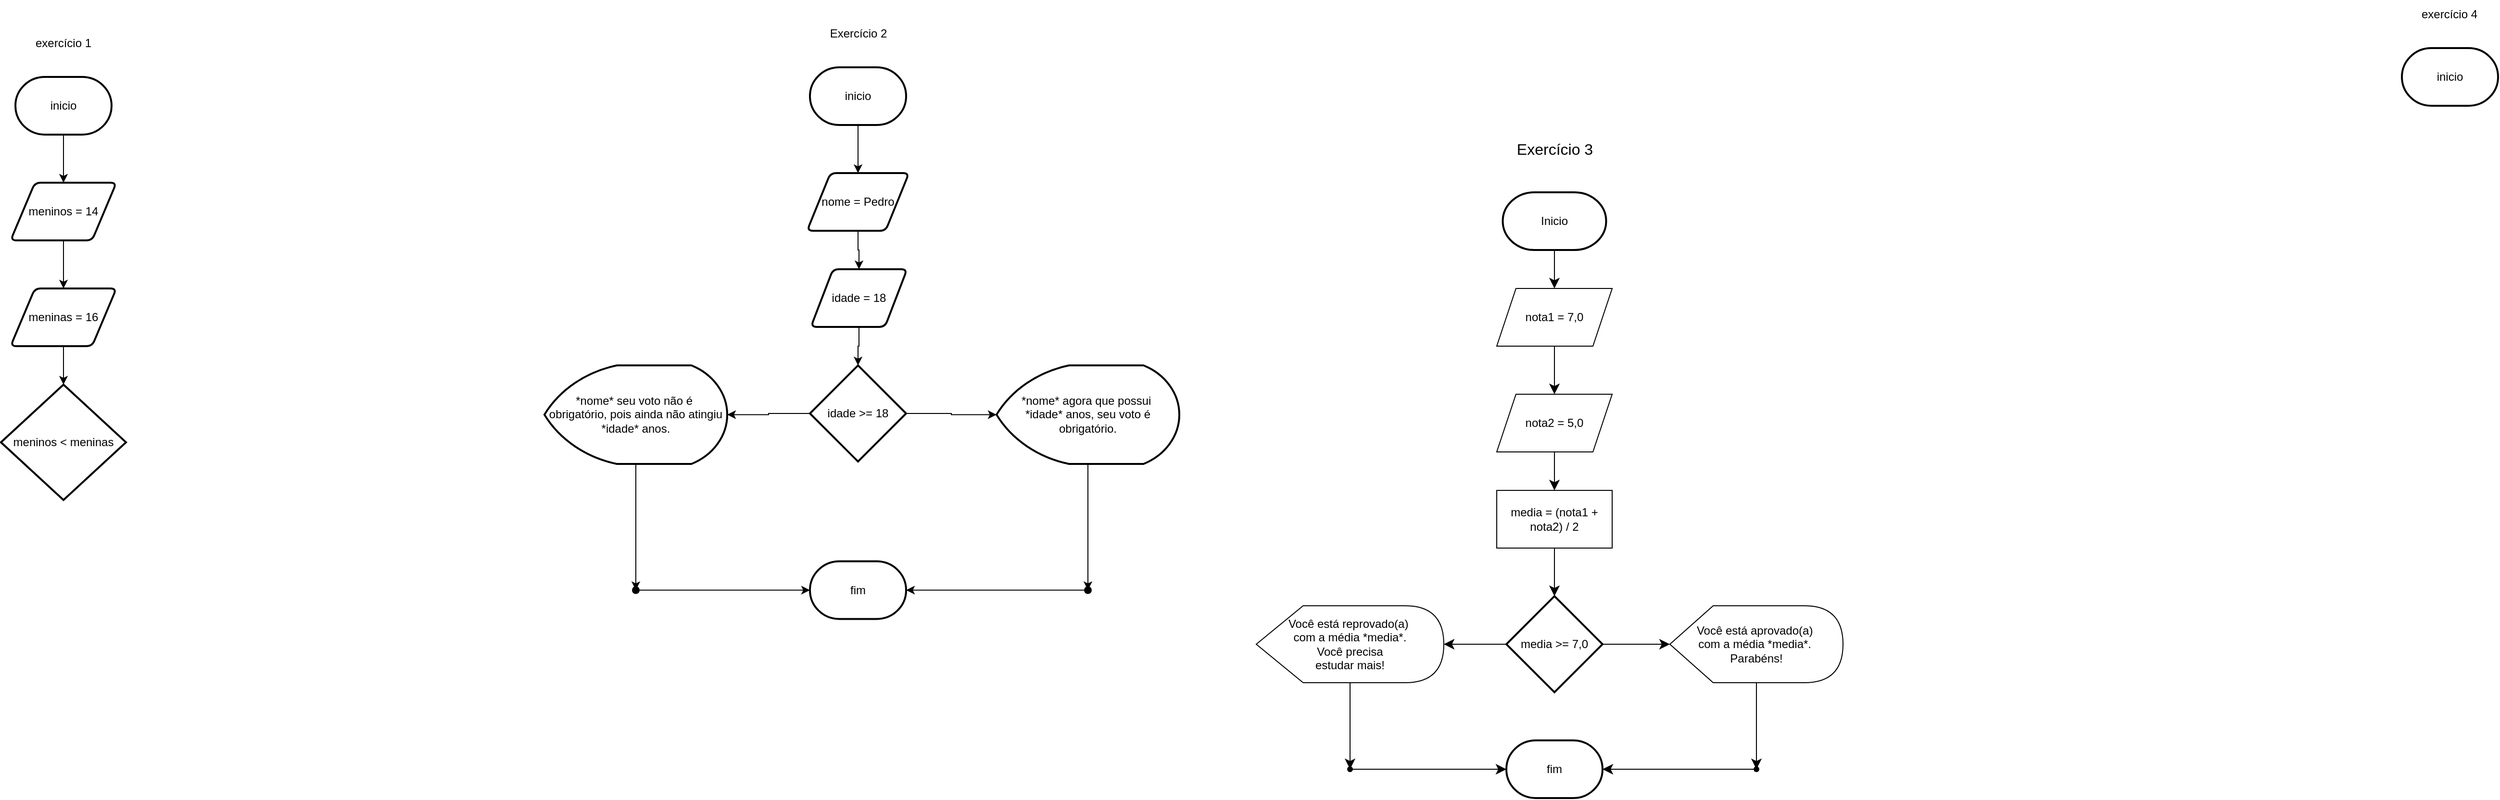 <mxfile version="24.7.6">
  <diagram name="Página-1" id="J4O28KDKxb36ilL5bLqR">
    <mxGraphModel dx="3663" dy="928" grid="1" gridSize="10" guides="1" tooltips="1" connect="1" arrows="1" fold="1" page="1" pageScale="1" pageWidth="827" pageHeight="1169" math="0" shadow="0">
      <root>
        <mxCell id="0" />
        <mxCell id="1" parent="0" />
        <mxCell id="lEJc4MWBouMx5ki0AGlb-3" value="" style="edgeStyle=none;curved=1;rounded=0;orthogonalLoop=1;jettySize=auto;html=1;fontSize=12;startSize=8;endSize=8;" edge="1" parent="1" source="-GI7yRm1N112yiGVYN-5-2" target="-GI7yRm1N112yiGVYN-5-3">
          <mxGeometry relative="1" as="geometry" />
        </mxCell>
        <mxCell id="-GI7yRm1N112yiGVYN-5-2" value="nota1 = 7,0" style="shape=parallelogram;perimeter=parallelogramPerimeter;whiteSpace=wrap;html=1;fixedSize=1;" parent="1" vertex="1">
          <mxGeometry x="250" y="340" width="120" height="60" as="geometry" />
        </mxCell>
        <mxCell id="lEJc4MWBouMx5ki0AGlb-4" value="" style="edgeStyle=none;curved=1;rounded=0;orthogonalLoop=1;jettySize=auto;html=1;fontSize=12;startSize=8;endSize=8;" edge="1" parent="1" source="-GI7yRm1N112yiGVYN-5-3" target="-GI7yRm1N112yiGVYN-5-4">
          <mxGeometry relative="1" as="geometry" />
        </mxCell>
        <mxCell id="-GI7yRm1N112yiGVYN-5-3" value="nota2 = 5,0" style="shape=parallelogram;perimeter=parallelogramPerimeter;whiteSpace=wrap;html=1;fixedSize=1;" parent="1" vertex="1">
          <mxGeometry x="250" y="450" width="120" height="60" as="geometry" />
        </mxCell>
        <mxCell id="lEJc4MWBouMx5ki0AGlb-5" value="" style="edgeStyle=none;curved=1;rounded=0;orthogonalLoop=1;jettySize=auto;html=1;fontSize=12;startSize=8;endSize=8;" edge="1" parent="1" source="-GI7yRm1N112yiGVYN-5-4" target="lEJc4MWBouMx5ki0AGlb-2">
          <mxGeometry relative="1" as="geometry" />
        </mxCell>
        <mxCell id="-GI7yRm1N112yiGVYN-5-4" value="media = (nota1 + nota2) / 2" style="rounded=0;whiteSpace=wrap;html=1;" parent="1" vertex="1">
          <mxGeometry x="250" y="550" width="120" height="60" as="geometry" />
        </mxCell>
        <mxCell id="lEJc4MWBouMx5ki0AGlb-6" value="" style="edgeStyle=none;curved=1;rounded=0;orthogonalLoop=1;jettySize=auto;html=1;fontSize=12;startSize=8;endSize=8;" edge="1" parent="1" source="lEJc4MWBouMx5ki0AGlb-1" target="-GI7yRm1N112yiGVYN-5-2">
          <mxGeometry relative="1" as="geometry" />
        </mxCell>
        <mxCell id="lEJc4MWBouMx5ki0AGlb-1" value="Inicio" style="strokeWidth=2;html=1;shape=mxgraph.flowchart.terminator;whiteSpace=wrap;" vertex="1" parent="1">
          <mxGeometry x="256.25" y="240" width="107.5" height="60" as="geometry" />
        </mxCell>
        <mxCell id="lEJc4MWBouMx5ki0AGlb-15" value="" style="edgeStyle=none;curved=1;rounded=0;orthogonalLoop=1;jettySize=auto;html=1;fontSize=12;startSize=8;endSize=8;" edge="1" parent="1" source="lEJc4MWBouMx5ki0AGlb-2" target="lEJc4MWBouMx5ki0AGlb-12">
          <mxGeometry relative="1" as="geometry" />
        </mxCell>
        <mxCell id="lEJc4MWBouMx5ki0AGlb-18" value="" style="edgeStyle=none;curved=1;rounded=0;orthogonalLoop=1;jettySize=auto;html=1;fontSize=12;startSize=8;endSize=8;" edge="1" parent="1" source="lEJc4MWBouMx5ki0AGlb-2" target="lEJc4MWBouMx5ki0AGlb-17">
          <mxGeometry relative="1" as="geometry" />
        </mxCell>
        <mxCell id="lEJc4MWBouMx5ki0AGlb-2" value="media &amp;gt;= 7,0" style="strokeWidth=2;html=1;shape=mxgraph.flowchart.decision;whiteSpace=wrap;" vertex="1" parent="1">
          <mxGeometry x="260" y="660" width="100" height="100" as="geometry" />
        </mxCell>
        <mxCell id="lEJc4MWBouMx5ki0AGlb-26" value="" style="edgeStyle=none;curved=1;rounded=0;orthogonalLoop=1;jettySize=auto;html=1;fontSize=12;startSize=8;endSize=8;" edge="1" parent="1" source="lEJc4MWBouMx5ki0AGlb-12" target="lEJc4MWBouMx5ki0AGlb-25">
          <mxGeometry relative="1" as="geometry" />
        </mxCell>
        <mxCell id="lEJc4MWBouMx5ki0AGlb-12" value="Você está aprovado(a)&amp;nbsp;&lt;div&gt;com a média *media*.&amp;nbsp;&lt;/div&gt;&lt;div&gt;Parabéns!&lt;/div&gt;" style="shape=display;whiteSpace=wrap;html=1;" vertex="1" parent="1">
          <mxGeometry x="430" y="670" width="180" height="80" as="geometry" />
        </mxCell>
        <mxCell id="lEJc4MWBouMx5ki0AGlb-23" value="" style="edgeStyle=none;curved=1;rounded=0;orthogonalLoop=1;jettySize=auto;html=1;fontSize=12;startSize=8;endSize=8;" edge="1" parent="1" source="lEJc4MWBouMx5ki0AGlb-17" target="lEJc4MWBouMx5ki0AGlb-22">
          <mxGeometry relative="1" as="geometry" />
        </mxCell>
        <mxCell id="lEJc4MWBouMx5ki0AGlb-17" value="Você está reprovado(a)&amp;nbsp;&lt;div&gt;com a média *media*.&lt;/div&gt;&lt;div&gt;Você precisa&lt;/div&gt;&lt;div&gt;estudar mais!&lt;/div&gt;" style="shape=display;whiteSpace=wrap;html=1;" vertex="1" parent="1">
          <mxGeometry y="670" width="195" height="80" as="geometry" />
        </mxCell>
        <mxCell id="lEJc4MWBouMx5ki0AGlb-20" value="fim" style="strokeWidth=2;html=1;shape=mxgraph.flowchart.terminator;whiteSpace=wrap;" vertex="1" parent="1">
          <mxGeometry x="260" y="810" width="100" height="60" as="geometry" />
        </mxCell>
        <mxCell id="lEJc4MWBouMx5ki0AGlb-24" value="" style="edgeStyle=none;curved=1;rounded=0;orthogonalLoop=1;jettySize=auto;html=1;fontSize=12;startSize=8;endSize=8;" edge="1" parent="1" source="lEJc4MWBouMx5ki0AGlb-22" target="lEJc4MWBouMx5ki0AGlb-20">
          <mxGeometry relative="1" as="geometry" />
        </mxCell>
        <mxCell id="lEJc4MWBouMx5ki0AGlb-22" value="" style="shape=waypoint;sketch=0;size=6;pointerEvents=1;points=[];fillColor=default;resizable=0;rotatable=0;perimeter=centerPerimeter;snapToPoint=1;" vertex="1" parent="1">
          <mxGeometry x="87.5" y="830" width="20" height="20" as="geometry" />
        </mxCell>
        <mxCell id="lEJc4MWBouMx5ki0AGlb-27" value="" style="edgeStyle=none;curved=1;rounded=0;orthogonalLoop=1;jettySize=auto;html=1;fontSize=12;startSize=8;endSize=8;" edge="1" parent="1" source="lEJc4MWBouMx5ki0AGlb-25" target="lEJc4MWBouMx5ki0AGlb-20">
          <mxGeometry relative="1" as="geometry" />
        </mxCell>
        <mxCell id="lEJc4MWBouMx5ki0AGlb-25" value="" style="shape=waypoint;sketch=0;size=6;pointerEvents=1;points=[];fillColor=default;resizable=0;rotatable=0;perimeter=centerPerimeter;snapToPoint=1;" vertex="1" parent="1">
          <mxGeometry x="510" y="830" width="20" height="20" as="geometry" />
        </mxCell>
        <mxCell id="lEJc4MWBouMx5ki0AGlb-28" value="Exercício 3" style="text;html=1;align=center;verticalAlign=middle;whiteSpace=wrap;rounded=0;fontSize=16;" vertex="1" parent="1">
          <mxGeometry x="247.5" y="180" width="125" height="30" as="geometry" />
        </mxCell>
        <mxCell id="lEJc4MWBouMx5ki0AGlb-31" value="" style="edgeStyle=orthogonalEdgeStyle;rounded=0;orthogonalLoop=1;jettySize=auto;html=1;" edge="1" parent="1" source="lEJc4MWBouMx5ki0AGlb-29" target="lEJc4MWBouMx5ki0AGlb-30">
          <mxGeometry relative="1" as="geometry" />
        </mxCell>
        <mxCell id="lEJc4MWBouMx5ki0AGlb-29" value="inicio" style="strokeWidth=2;html=1;shape=mxgraph.flowchart.terminator;whiteSpace=wrap;" vertex="1" parent="1">
          <mxGeometry x="-464" y="110" width="100" height="60" as="geometry" />
        </mxCell>
        <mxCell id="lEJc4MWBouMx5ki0AGlb-35" value="" style="edgeStyle=orthogonalEdgeStyle;rounded=0;orthogonalLoop=1;jettySize=auto;html=1;" edge="1" parent="1" source="lEJc4MWBouMx5ki0AGlb-30" target="lEJc4MWBouMx5ki0AGlb-34">
          <mxGeometry relative="1" as="geometry" />
        </mxCell>
        <mxCell id="lEJc4MWBouMx5ki0AGlb-30" value="nome = Pedro" style="shape=parallelogram;html=1;strokeWidth=2;perimeter=parallelogramPerimeter;whiteSpace=wrap;rounded=1;arcSize=12;size=0.23;" vertex="1" parent="1">
          <mxGeometry x="-467" y="220" width="106" height="60" as="geometry" />
        </mxCell>
        <mxCell id="lEJc4MWBouMx5ki0AGlb-37" value="" style="edgeStyle=orthogonalEdgeStyle;rounded=0;orthogonalLoop=1;jettySize=auto;html=1;" edge="1" parent="1" source="lEJc4MWBouMx5ki0AGlb-34" target="lEJc4MWBouMx5ki0AGlb-36">
          <mxGeometry relative="1" as="geometry" />
        </mxCell>
        <mxCell id="lEJc4MWBouMx5ki0AGlb-34" value="idade = 18" style="shape=parallelogram;html=1;strokeWidth=2;perimeter=parallelogramPerimeter;whiteSpace=wrap;rounded=1;arcSize=12;size=0.23;" vertex="1" parent="1">
          <mxGeometry x="-463" y="320" width="100" height="60" as="geometry" />
        </mxCell>
        <mxCell id="lEJc4MWBouMx5ki0AGlb-40" value="" style="edgeStyle=orthogonalEdgeStyle;rounded=0;orthogonalLoop=1;jettySize=auto;html=1;" edge="1" parent="1" source="lEJc4MWBouMx5ki0AGlb-36" target="lEJc4MWBouMx5ki0AGlb-39">
          <mxGeometry relative="1" as="geometry" />
        </mxCell>
        <mxCell id="lEJc4MWBouMx5ki0AGlb-42" value="" style="edgeStyle=orthogonalEdgeStyle;rounded=0;orthogonalLoop=1;jettySize=auto;html=1;" edge="1" parent="1" source="lEJc4MWBouMx5ki0AGlb-36" target="lEJc4MWBouMx5ki0AGlb-41">
          <mxGeometry relative="1" as="geometry" />
        </mxCell>
        <mxCell id="lEJc4MWBouMx5ki0AGlb-36" value="idade &amp;gt;= 18" style="strokeWidth=2;html=1;shape=mxgraph.flowchart.decision;whiteSpace=wrap;" vertex="1" parent="1">
          <mxGeometry x="-464" y="420" width="100" height="100" as="geometry" />
        </mxCell>
        <mxCell id="lEJc4MWBouMx5ki0AGlb-49" value="" style="edgeStyle=orthogonalEdgeStyle;rounded=0;orthogonalLoop=1;jettySize=auto;html=1;" edge="1" parent="1" source="lEJc4MWBouMx5ki0AGlb-39" target="lEJc4MWBouMx5ki0AGlb-48">
          <mxGeometry relative="1" as="geometry" />
        </mxCell>
        <mxCell id="lEJc4MWBouMx5ki0AGlb-39" value="*nome* agora que possui&amp;nbsp;&lt;div&gt;*idade* anos, seu voto é obrigatório.&lt;/div&gt;" style="strokeWidth=2;html=1;shape=mxgraph.flowchart.display;whiteSpace=wrap;" vertex="1" parent="1">
          <mxGeometry x="-270" y="420" width="190" height="102.5" as="geometry" />
        </mxCell>
        <mxCell id="lEJc4MWBouMx5ki0AGlb-45" value="" style="edgeStyle=orthogonalEdgeStyle;rounded=0;orthogonalLoop=1;jettySize=auto;html=1;" edge="1" parent="1" source="lEJc4MWBouMx5ki0AGlb-41" target="lEJc4MWBouMx5ki0AGlb-44">
          <mxGeometry relative="1" as="geometry" />
        </mxCell>
        <mxCell id="lEJc4MWBouMx5ki0AGlb-41" value="*nome* seu voto não é&amp;nbsp;&lt;div&gt;obrigatório, pois ainda não atingiu *idade* anos.&lt;/div&gt;" style="strokeWidth=2;html=1;shape=mxgraph.flowchart.display;whiteSpace=wrap;" vertex="1" parent="1">
          <mxGeometry x="-740" y="420" width="190" height="102.5" as="geometry" />
        </mxCell>
        <mxCell id="lEJc4MWBouMx5ki0AGlb-43" value="fim" style="strokeWidth=2;html=1;shape=mxgraph.flowchart.terminator;whiteSpace=wrap;" vertex="1" parent="1">
          <mxGeometry x="-464" y="623.75" width="100" height="60" as="geometry" />
        </mxCell>
        <mxCell id="lEJc4MWBouMx5ki0AGlb-47" value="" style="edgeStyle=orthogonalEdgeStyle;rounded=0;orthogonalLoop=1;jettySize=auto;html=1;entryX=0;entryY=0.5;entryDx=0;entryDy=0;entryPerimeter=0;" edge="1" parent="1" source="lEJc4MWBouMx5ki0AGlb-44" target="lEJc4MWBouMx5ki0AGlb-43">
          <mxGeometry relative="1" as="geometry">
            <mxPoint x="-545" y="653.75" as="targetPoint" />
          </mxGeometry>
        </mxCell>
        <mxCell id="lEJc4MWBouMx5ki0AGlb-44" value="" style="shape=waypoint;sketch=0;size=6;pointerEvents=1;points=[];fillColor=default;resizable=0;rotatable=0;perimeter=centerPerimeter;snapToPoint=1;strokeWidth=2;" vertex="1" parent="1">
          <mxGeometry x="-655" y="643.75" width="20" height="20" as="geometry" />
        </mxCell>
        <mxCell id="lEJc4MWBouMx5ki0AGlb-48" value="" style="shape=waypoint;sketch=0;size=6;pointerEvents=1;points=[];fillColor=default;resizable=0;rotatable=0;perimeter=centerPerimeter;snapToPoint=1;strokeWidth=2;" vertex="1" parent="1">
          <mxGeometry x="-185" y="643.75" width="20" height="20" as="geometry" />
        </mxCell>
        <mxCell id="lEJc4MWBouMx5ki0AGlb-50" style="edgeStyle=orthogonalEdgeStyle;rounded=0;orthogonalLoop=1;jettySize=auto;html=1;entryX=1;entryY=0.5;entryDx=0;entryDy=0;entryPerimeter=0;" edge="1" parent="1" source="lEJc4MWBouMx5ki0AGlb-48" target="lEJc4MWBouMx5ki0AGlb-43">
          <mxGeometry relative="1" as="geometry" />
        </mxCell>
        <mxCell id="lEJc4MWBouMx5ki0AGlb-51" value="Exercício 2" style="text;html=1;align=center;verticalAlign=middle;whiteSpace=wrap;rounded=0;" vertex="1" parent="1">
          <mxGeometry x="-450.5" y="60" width="73" height="30" as="geometry" />
        </mxCell>
        <mxCell id="lEJc4MWBouMx5ki0AGlb-57" value="" style="edgeStyle=orthogonalEdgeStyle;rounded=0;orthogonalLoop=1;jettySize=auto;html=1;" edge="1" parent="1" source="lEJc4MWBouMx5ki0AGlb-52" target="lEJc4MWBouMx5ki0AGlb-55">
          <mxGeometry relative="1" as="geometry" />
        </mxCell>
        <mxCell id="lEJc4MWBouMx5ki0AGlb-52" value="inicio" style="strokeWidth=2;html=1;shape=mxgraph.flowchart.terminator;whiteSpace=wrap;" vertex="1" parent="1">
          <mxGeometry x="-1290" y="120" width="100" height="60" as="geometry" />
        </mxCell>
        <mxCell id="lEJc4MWBouMx5ki0AGlb-53" value="exercício 1" style="text;html=1;align=center;verticalAlign=middle;whiteSpace=wrap;rounded=0;" vertex="1" parent="1">
          <mxGeometry x="-1290" y="70" width="100" height="30" as="geometry" />
        </mxCell>
        <mxCell id="lEJc4MWBouMx5ki0AGlb-58" value="" style="edgeStyle=orthogonalEdgeStyle;rounded=0;orthogonalLoop=1;jettySize=auto;html=1;" edge="1" parent="1" source="lEJc4MWBouMx5ki0AGlb-55" target="lEJc4MWBouMx5ki0AGlb-56">
          <mxGeometry relative="1" as="geometry" />
        </mxCell>
        <mxCell id="lEJc4MWBouMx5ki0AGlb-55" value="meninos = 14" style="shape=parallelogram;html=1;strokeWidth=2;perimeter=parallelogramPerimeter;whiteSpace=wrap;rounded=1;arcSize=12;size=0.23;" vertex="1" parent="1">
          <mxGeometry x="-1295" y="230" width="110" height="60" as="geometry" />
        </mxCell>
        <mxCell id="lEJc4MWBouMx5ki0AGlb-62" value="" style="edgeStyle=orthogonalEdgeStyle;rounded=0;orthogonalLoop=1;jettySize=auto;html=1;" edge="1" parent="1" source="lEJc4MWBouMx5ki0AGlb-56" target="lEJc4MWBouMx5ki0AGlb-59">
          <mxGeometry relative="1" as="geometry" />
        </mxCell>
        <mxCell id="lEJc4MWBouMx5ki0AGlb-56" value="meninas = 16" style="shape=parallelogram;html=1;strokeWidth=2;perimeter=parallelogramPerimeter;whiteSpace=wrap;rounded=1;arcSize=12;size=0.23;" vertex="1" parent="1">
          <mxGeometry x="-1295" y="340" width="110" height="60" as="geometry" />
        </mxCell>
        <mxCell id="lEJc4MWBouMx5ki0AGlb-59" value="meninos &amp;lt; meninas" style="strokeWidth=2;html=1;shape=mxgraph.flowchart.decision;whiteSpace=wrap;" vertex="1" parent="1">
          <mxGeometry x="-1305" y="440" width="130" height="120" as="geometry" />
        </mxCell>
        <mxCell id="lEJc4MWBouMx5ki0AGlb-60" value="exercício 4" style="text;html=1;align=center;verticalAlign=middle;whiteSpace=wrap;rounded=0;" vertex="1" parent="1">
          <mxGeometry x="1191" y="40" width="99" height="30" as="geometry" />
        </mxCell>
        <mxCell id="lEJc4MWBouMx5ki0AGlb-61" value="inicio" style="strokeWidth=2;html=1;shape=mxgraph.flowchart.terminator;whiteSpace=wrap;" vertex="1" parent="1">
          <mxGeometry x="1191" y="90" width="100" height="60" as="geometry" />
        </mxCell>
      </root>
    </mxGraphModel>
  </diagram>
</mxfile>
